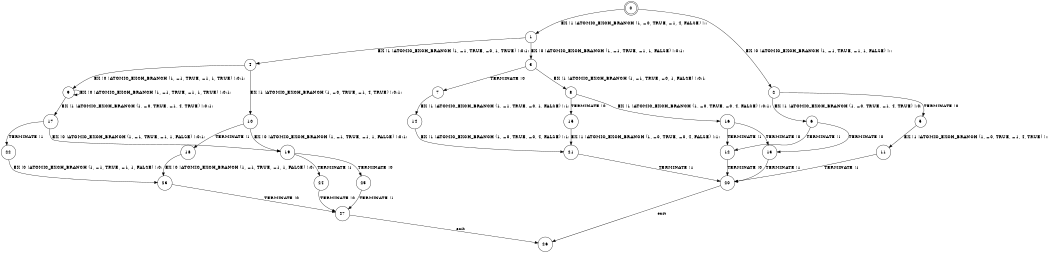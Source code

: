 digraph BCG {
size = "7, 10.5";
center = TRUE;
node [shape = circle];
0 [peripheries = 2];
0 -> 1 [label = "EX !1 !ATOMIC_EXCH_BRANCH (1, +0, TRUE, +1, 4, FALSE) !::"];
0 -> 2 [label = "EX !0 !ATOMIC_EXCH_BRANCH (1, +1, TRUE, +1, 1, FALSE) !::"];
1 -> 3 [label = "EX !0 !ATOMIC_EXCH_BRANCH (1, +1, TRUE, +1, 1, FALSE) !:0:1:"];
1 -> 4 [label = "EX !1 !ATOMIC_EXCH_BRANCH (1, +1, TRUE, +0, 1, TRUE) !:0:1:"];
2 -> 5 [label = "TERMINATE !0"];
2 -> 6 [label = "EX !1 !ATOMIC_EXCH_BRANCH (1, +0, TRUE, +1, 4, TRUE) !:0:"];
3 -> 7 [label = "TERMINATE !0"];
3 -> 8 [label = "EX !1 !ATOMIC_EXCH_BRANCH (1, +1, TRUE, +0, 1, FALSE) !:0:1:"];
4 -> 9 [label = "EX !0 !ATOMIC_EXCH_BRANCH (1, +1, TRUE, +1, 1, TRUE) !:0:1:"];
4 -> 10 [label = "EX !1 !ATOMIC_EXCH_BRANCH (1, +0, TRUE, +1, 4, TRUE) !:0:1:"];
5 -> 11 [label = "EX !1 !ATOMIC_EXCH_BRANCH (1, +0, TRUE, +1, 4, TRUE) !::"];
6 -> 12 [label = "TERMINATE !1"];
6 -> 13 [label = "TERMINATE !0"];
7 -> 14 [label = "EX !1 !ATOMIC_EXCH_BRANCH (1, +1, TRUE, +0, 1, FALSE) !:1:"];
8 -> 15 [label = "TERMINATE !0"];
8 -> 16 [label = "EX !1 !ATOMIC_EXCH_BRANCH (1, +0, TRUE, +0, 4, FALSE) !:0:1:"];
9 -> 17 [label = "EX !1 !ATOMIC_EXCH_BRANCH (1, +0, TRUE, +1, 4, TRUE) !:0:1:"];
9 -> 9 [label = "EX !0 !ATOMIC_EXCH_BRANCH (1, +1, TRUE, +1, 1, TRUE) !:0:1:"];
10 -> 18 [label = "TERMINATE !1"];
10 -> 19 [label = "EX !0 !ATOMIC_EXCH_BRANCH (1, +1, TRUE, +1, 1, FALSE) !:0:1:"];
11 -> 20 [label = "TERMINATE !1"];
12 -> 20 [label = "TERMINATE !0"];
13 -> 20 [label = "TERMINATE !1"];
14 -> 21 [label = "EX !1 !ATOMIC_EXCH_BRANCH (1, +0, TRUE, +0, 4, FALSE) !:1:"];
15 -> 21 [label = "EX !1 !ATOMIC_EXCH_BRANCH (1, +0, TRUE, +0, 4, FALSE) !:1:"];
16 -> 12 [label = "TERMINATE !1"];
16 -> 13 [label = "TERMINATE !0"];
17 -> 22 [label = "TERMINATE !1"];
17 -> 19 [label = "EX !0 !ATOMIC_EXCH_BRANCH (1, +1, TRUE, +1, 1, FALSE) !:0:1:"];
18 -> 23 [label = "EX !0 !ATOMIC_EXCH_BRANCH (1, +1, TRUE, +1, 1, FALSE) !:0:"];
19 -> 24 [label = "TERMINATE !1"];
19 -> 25 [label = "TERMINATE !0"];
20 -> 26 [label = "exit"];
21 -> 20 [label = "TERMINATE !1"];
22 -> 23 [label = "EX !0 !ATOMIC_EXCH_BRANCH (1, +1, TRUE, +1, 1, FALSE) !:0:"];
23 -> 27 [label = "TERMINATE !0"];
24 -> 27 [label = "TERMINATE !0"];
25 -> 27 [label = "TERMINATE !1"];
27 -> 26 [label = "exit"];
}
